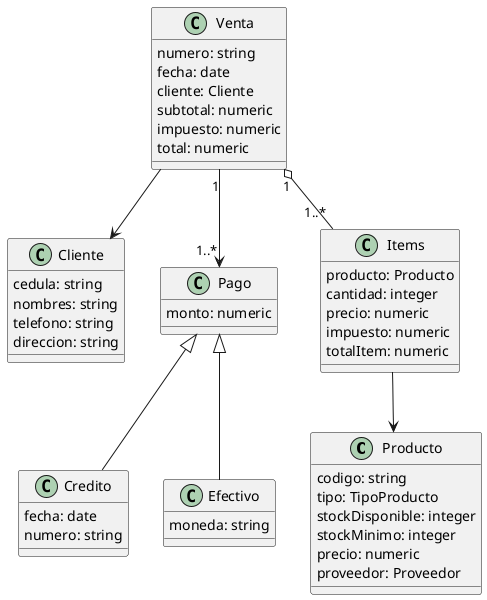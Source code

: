 @startuml

class Producto{
    codigo: string
    tipo: TipoProducto
    stockDisponible: integer
    stockMinimo: integer
    precio: numeric
    proveedor: Proveedor
}

class Cliente{
    cedula: string
    nombres: string
    telefono: string
    direccion: string
}

class Pago{
    monto: numeric
}

class Credito{
    fecha: date
    numero: string
}

class Efectivo{
    moneda: string
}


class Venta{
    numero: string
    fecha: date
    cliente: Cliente
    subtotal: numeric
    impuesto: numeric
    total: numeric
}

class Items{
    producto: Producto
    cantidad: integer
    precio: numeric
    impuesto: numeric
    totalItem: numeric
}

Venta --> Cliente
Venta "1" o-- "1..*" Items
Items --> Producto

Pago <|-- Efectivo
Pago <|-- Credito

Venta "1"--> "1..*" Pago


@enduml
